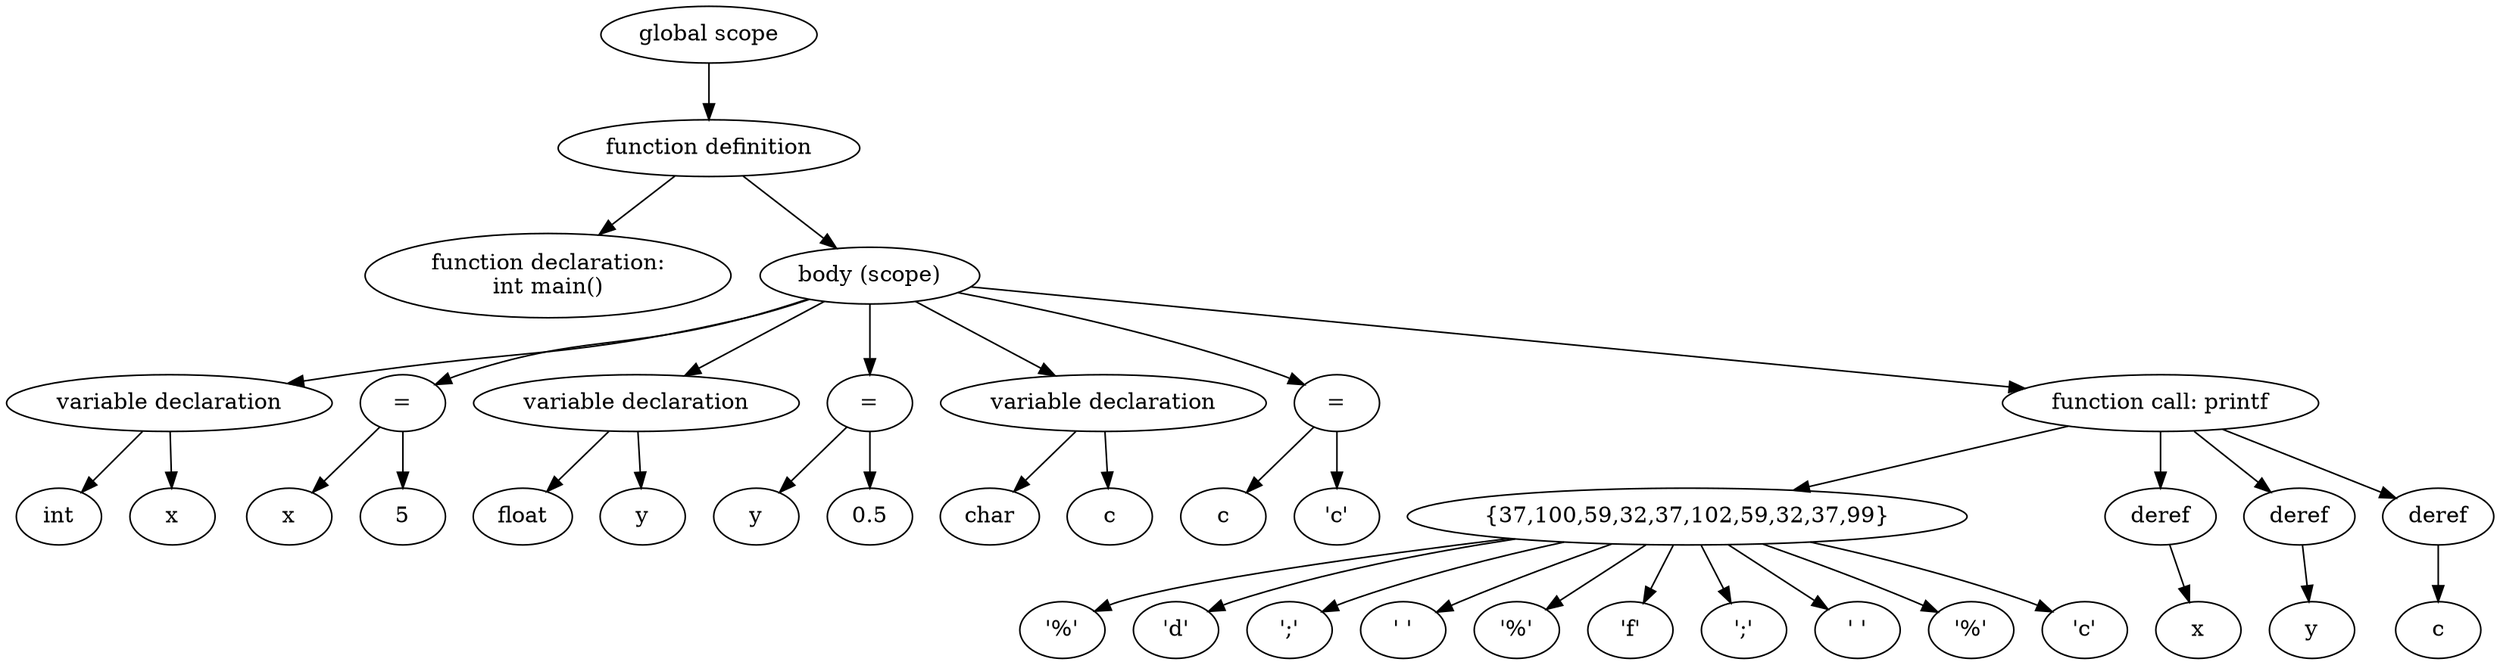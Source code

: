 digraph "Abstract Syntax Tree" {
	140480001756800 [label="function declaration:
int main()"]
	140480001753536 -> 140480001756800
	140480001755120 [label=int]
	140480000510896 -> 140480001755120
	140480001754928 [label=x]
	140480000510896 -> 140480001754928
	140480000510896 [label="variable declaration"]
	140480001756416 -> 140480000510896
	140480001754544 [label=x]
	140480000509744 -> 140480001754544
	140480000508736 [label=5]
	140480000509744 -> 140480000508736
	140480000509744 [label="="]
	140480001756416 -> 140480000509744
	140480000509264 [label=float]
	140480000510368 -> 140480000509264
	140480000510512 [label=y]
	140480000510368 -> 140480000510512
	140480000510368 [label="variable declaration"]
	140480001756416 -> 140480000510368
	140480000509120 [label=y]
	140480000511136 -> 140480000509120
	140480000508688 [label=0.5]
	140480000511136 -> 140480000508688
	140480000511136 [label="="]
	140480001756416 -> 140480000511136
	140480000510416 [label=char]
	140480001594176 -> 140480000510416
	140480000510656 [label=c]
	140480001594176 -> 140480000510656
	140480001594176 [label="variable declaration"]
	140480001756416 -> 140480001594176
	140480001595760 [label=c]
	140480001594992 -> 140480001595760
	140480001594560 [label="'c'"]
	140480001594992 -> 140480001594560
	140480001594992 [label="="]
	140480001756416 -> 140480001594992
	140480001594224 [label="'%'"]
	140480000870384 -> 140480001594224
	140480001593696 [label="'d'"]
	140480000870384 -> 140480001593696
	140480001593936 [label="';'"]
	140480000870384 -> 140480001593936
	140480001594032 [label="' '"]
	140480000870384 -> 140480001594032
	140480000868608 [label="'%'"]
	140480000870384 -> 140480000868608
	140480000872112 [label="'f'"]
	140480000870384 -> 140480000872112
	140480000868464 [label="';'"]
	140480000870384 -> 140480000868464
	140480000870432 [label="' '"]
	140480000870384 -> 140480000870432
	140480000872016 [label="'%'"]
	140480000870384 -> 140480000872016
	140480000870000 [label="'c'"]
	140480000870384 -> 140480000870000
	140480000870384 [label="{37,100,59,32,37,102,59,32,37,99}"]
	140480001596336 -> 140480000870384
	140480001257088 [label=x]
	140480001253440 -> 140480001257088
	140480001253440 [label=deref]
	140480001596336 -> 140480001253440
	140480001274064 [label=y]
	140480001275552 -> 140480001274064
	140480001275552 [label=deref]
	140480001596336 -> 140480001275552
	140480001209776 [label=c]
	140480001210400 -> 140480001209776
	140480001210400 [label=deref]
	140480001596336 -> 140480001210400
	140480001596336 [label="function call: printf"]
	140480001756416 -> 140480001596336
	140480001756416 [label="body (scope)"]
	140480001753536 -> 140480001756416
	140480001753536 [label="function definition"]
	140480001755216 -> 140480001753536
	140480001755216 [label="global scope"]
}
